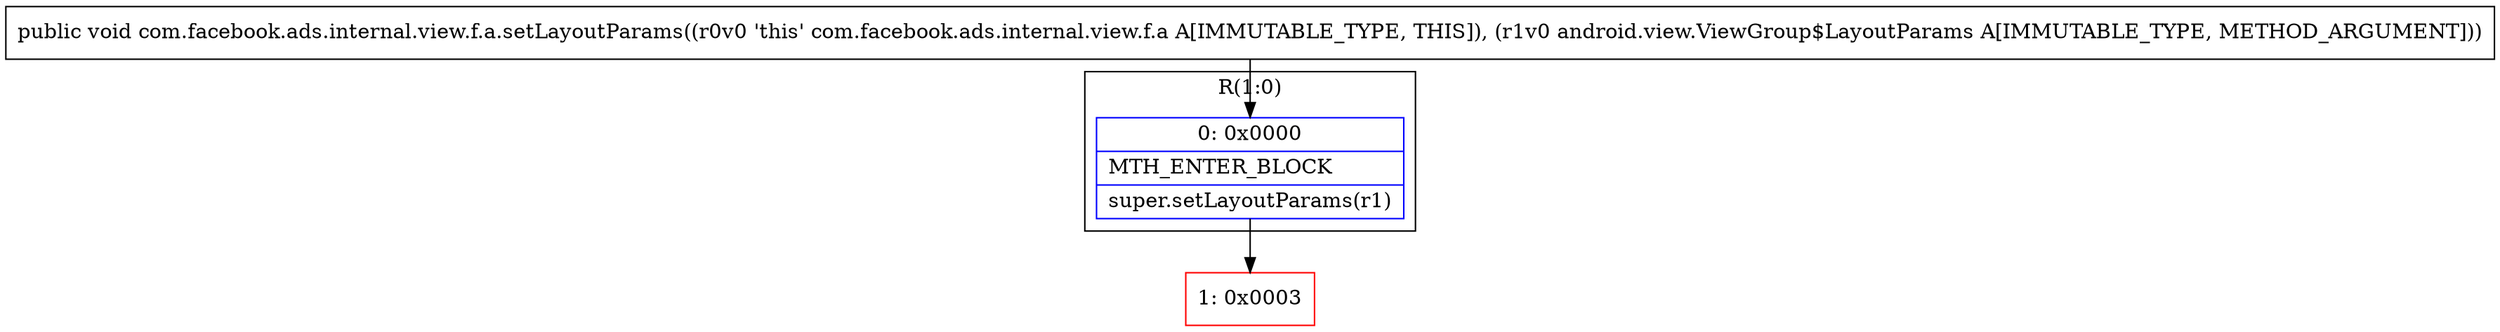 digraph "CFG forcom.facebook.ads.internal.view.f.a.setLayoutParams(Landroid\/view\/ViewGroup$LayoutParams;)V" {
subgraph cluster_Region_720847731 {
label = "R(1:0)";
node [shape=record,color=blue];
Node_0 [shape=record,label="{0\:\ 0x0000|MTH_ENTER_BLOCK\l|super.setLayoutParams(r1)\l}"];
}
Node_1 [shape=record,color=red,label="{1\:\ 0x0003}"];
MethodNode[shape=record,label="{public void com.facebook.ads.internal.view.f.a.setLayoutParams((r0v0 'this' com.facebook.ads.internal.view.f.a A[IMMUTABLE_TYPE, THIS]), (r1v0 android.view.ViewGroup$LayoutParams A[IMMUTABLE_TYPE, METHOD_ARGUMENT])) }"];
MethodNode -> Node_0;
Node_0 -> Node_1;
}

